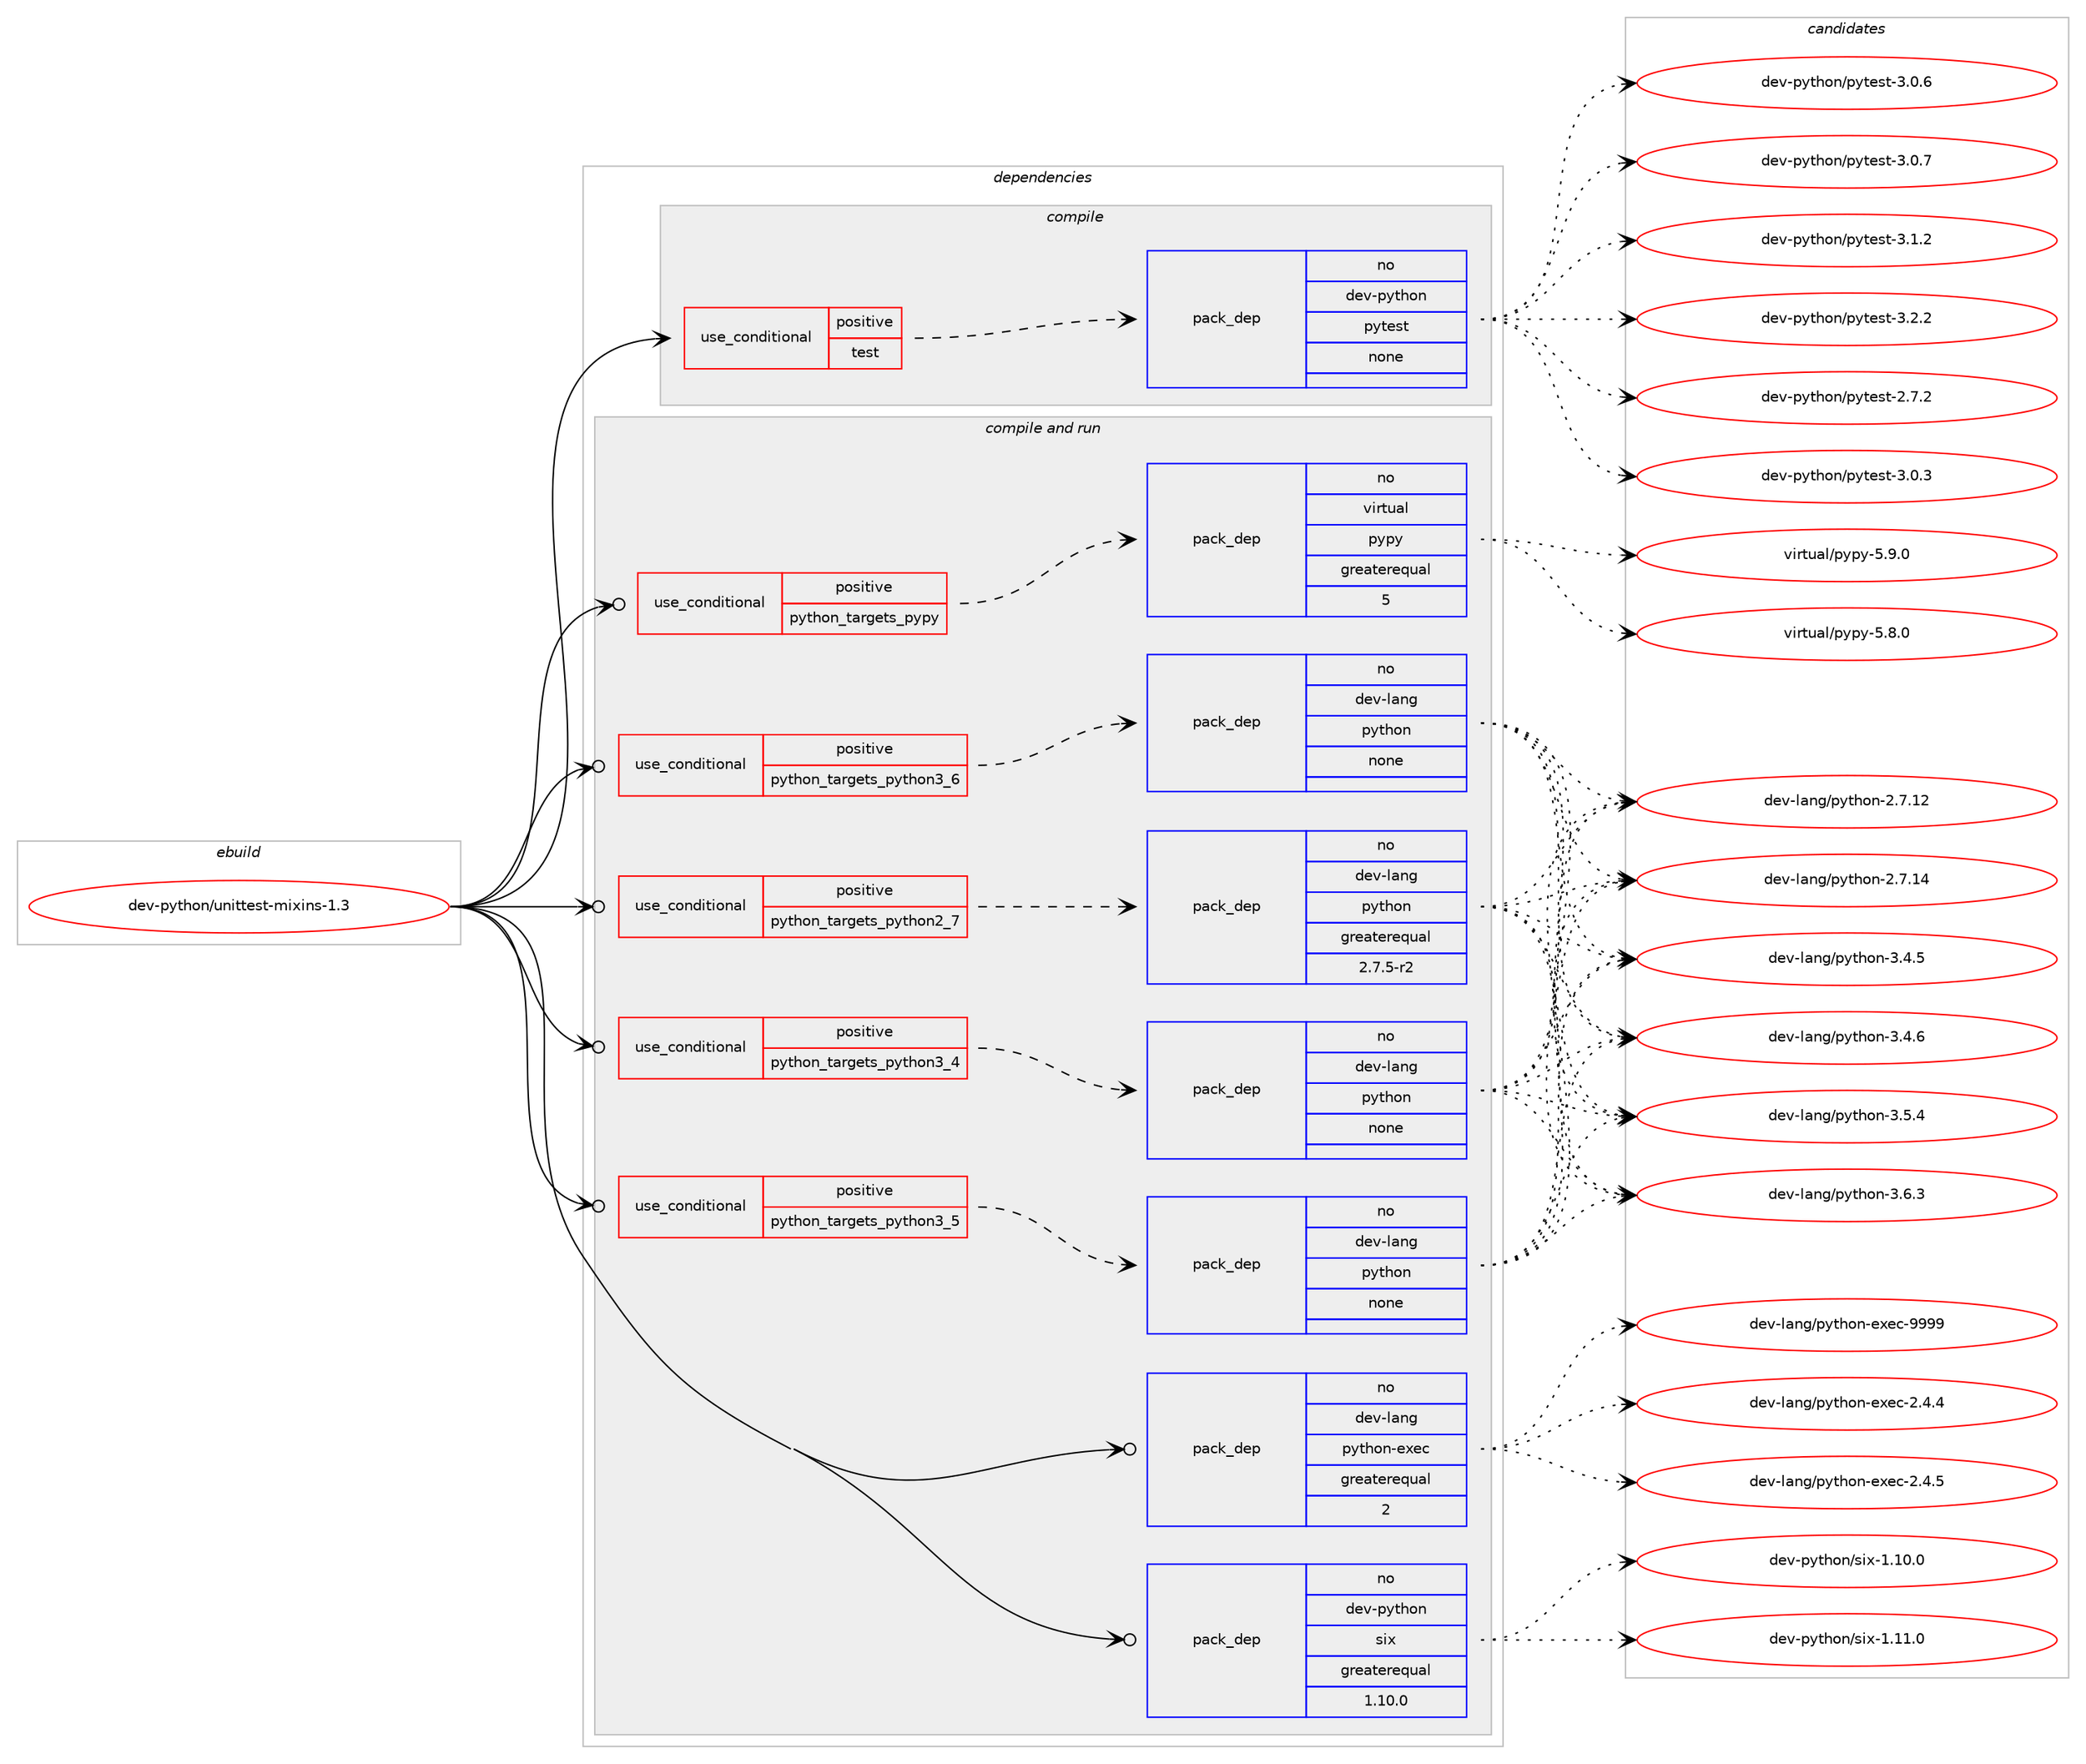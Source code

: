 digraph prolog {

# *************
# Graph options
# *************

newrank=true;
concentrate=true;
compound=true;
graph [rankdir=LR,fontname=Helvetica,fontsize=10,ranksep=1.5];#, ranksep=2.5, nodesep=0.2];
edge  [arrowhead=vee];
node  [fontname=Helvetica,fontsize=10];

# **********
# The ebuild
# **********

subgraph cluster_leftcol {
color=gray;
rank=same;
label=<<i>ebuild</i>>;
id [label="dev-python/unittest-mixins-1.3", color=red, width=4, href="../dev-python/unittest-mixins-1.3.svg"];
}

# ****************
# The dependencies
# ****************

subgraph cluster_midcol {
color=gray;
label=<<i>dependencies</i>>;
subgraph cluster_compile {
fillcolor="#eeeeee";
style=filled;
label=<<i>compile</i>>;
subgraph cond43272 {
dependency192291 [label=<<TABLE BORDER="0" CELLBORDER="1" CELLSPACING="0" CELLPADDING="4"><TR><TD ROWSPAN="3" CELLPADDING="10">use_conditional</TD></TR><TR><TD>positive</TD></TR><TR><TD>test</TD></TR></TABLE>>, shape=none, color=red];
subgraph pack145058 {
dependency192292 [label=<<TABLE BORDER="0" CELLBORDER="1" CELLSPACING="0" CELLPADDING="4" WIDTH="220"><TR><TD ROWSPAN="6" CELLPADDING="30">pack_dep</TD></TR><TR><TD WIDTH="110">no</TD></TR><TR><TD>dev-python</TD></TR><TR><TD>pytest</TD></TR><TR><TD>none</TD></TR><TR><TD></TD></TR></TABLE>>, shape=none, color=blue];
}
dependency192291:e -> dependency192292:w [weight=20,style="dashed",arrowhead="vee"];
}
id:e -> dependency192291:w [weight=20,style="solid",arrowhead="vee"];
}
subgraph cluster_compileandrun {
fillcolor="#eeeeee";
style=filled;
label=<<i>compile and run</i>>;
subgraph cond43273 {
dependency192293 [label=<<TABLE BORDER="0" CELLBORDER="1" CELLSPACING="0" CELLPADDING="4"><TR><TD ROWSPAN="3" CELLPADDING="10">use_conditional</TD></TR><TR><TD>positive</TD></TR><TR><TD>python_targets_pypy</TD></TR></TABLE>>, shape=none, color=red];
subgraph pack145059 {
dependency192294 [label=<<TABLE BORDER="0" CELLBORDER="1" CELLSPACING="0" CELLPADDING="4" WIDTH="220"><TR><TD ROWSPAN="6" CELLPADDING="30">pack_dep</TD></TR><TR><TD WIDTH="110">no</TD></TR><TR><TD>virtual</TD></TR><TR><TD>pypy</TD></TR><TR><TD>greaterequal</TD></TR><TR><TD>5</TD></TR></TABLE>>, shape=none, color=blue];
}
dependency192293:e -> dependency192294:w [weight=20,style="dashed",arrowhead="vee"];
}
id:e -> dependency192293:w [weight=20,style="solid",arrowhead="odotvee"];
subgraph cond43274 {
dependency192295 [label=<<TABLE BORDER="0" CELLBORDER="1" CELLSPACING="0" CELLPADDING="4"><TR><TD ROWSPAN="3" CELLPADDING="10">use_conditional</TD></TR><TR><TD>positive</TD></TR><TR><TD>python_targets_python2_7</TD></TR></TABLE>>, shape=none, color=red];
subgraph pack145060 {
dependency192296 [label=<<TABLE BORDER="0" CELLBORDER="1" CELLSPACING="0" CELLPADDING="4" WIDTH="220"><TR><TD ROWSPAN="6" CELLPADDING="30">pack_dep</TD></TR><TR><TD WIDTH="110">no</TD></TR><TR><TD>dev-lang</TD></TR><TR><TD>python</TD></TR><TR><TD>greaterequal</TD></TR><TR><TD>2.7.5-r2</TD></TR></TABLE>>, shape=none, color=blue];
}
dependency192295:e -> dependency192296:w [weight=20,style="dashed",arrowhead="vee"];
}
id:e -> dependency192295:w [weight=20,style="solid",arrowhead="odotvee"];
subgraph cond43275 {
dependency192297 [label=<<TABLE BORDER="0" CELLBORDER="1" CELLSPACING="0" CELLPADDING="4"><TR><TD ROWSPAN="3" CELLPADDING="10">use_conditional</TD></TR><TR><TD>positive</TD></TR><TR><TD>python_targets_python3_4</TD></TR></TABLE>>, shape=none, color=red];
subgraph pack145061 {
dependency192298 [label=<<TABLE BORDER="0" CELLBORDER="1" CELLSPACING="0" CELLPADDING="4" WIDTH="220"><TR><TD ROWSPAN="6" CELLPADDING="30">pack_dep</TD></TR><TR><TD WIDTH="110">no</TD></TR><TR><TD>dev-lang</TD></TR><TR><TD>python</TD></TR><TR><TD>none</TD></TR><TR><TD></TD></TR></TABLE>>, shape=none, color=blue];
}
dependency192297:e -> dependency192298:w [weight=20,style="dashed",arrowhead="vee"];
}
id:e -> dependency192297:w [weight=20,style="solid",arrowhead="odotvee"];
subgraph cond43276 {
dependency192299 [label=<<TABLE BORDER="0" CELLBORDER="1" CELLSPACING="0" CELLPADDING="4"><TR><TD ROWSPAN="3" CELLPADDING="10">use_conditional</TD></TR><TR><TD>positive</TD></TR><TR><TD>python_targets_python3_5</TD></TR></TABLE>>, shape=none, color=red];
subgraph pack145062 {
dependency192300 [label=<<TABLE BORDER="0" CELLBORDER="1" CELLSPACING="0" CELLPADDING="4" WIDTH="220"><TR><TD ROWSPAN="6" CELLPADDING="30">pack_dep</TD></TR><TR><TD WIDTH="110">no</TD></TR><TR><TD>dev-lang</TD></TR><TR><TD>python</TD></TR><TR><TD>none</TD></TR><TR><TD></TD></TR></TABLE>>, shape=none, color=blue];
}
dependency192299:e -> dependency192300:w [weight=20,style="dashed",arrowhead="vee"];
}
id:e -> dependency192299:w [weight=20,style="solid",arrowhead="odotvee"];
subgraph cond43277 {
dependency192301 [label=<<TABLE BORDER="0" CELLBORDER="1" CELLSPACING="0" CELLPADDING="4"><TR><TD ROWSPAN="3" CELLPADDING="10">use_conditional</TD></TR><TR><TD>positive</TD></TR><TR><TD>python_targets_python3_6</TD></TR></TABLE>>, shape=none, color=red];
subgraph pack145063 {
dependency192302 [label=<<TABLE BORDER="0" CELLBORDER="1" CELLSPACING="0" CELLPADDING="4" WIDTH="220"><TR><TD ROWSPAN="6" CELLPADDING="30">pack_dep</TD></TR><TR><TD WIDTH="110">no</TD></TR><TR><TD>dev-lang</TD></TR><TR><TD>python</TD></TR><TR><TD>none</TD></TR><TR><TD></TD></TR></TABLE>>, shape=none, color=blue];
}
dependency192301:e -> dependency192302:w [weight=20,style="dashed",arrowhead="vee"];
}
id:e -> dependency192301:w [weight=20,style="solid",arrowhead="odotvee"];
subgraph pack145064 {
dependency192303 [label=<<TABLE BORDER="0" CELLBORDER="1" CELLSPACING="0" CELLPADDING="4" WIDTH="220"><TR><TD ROWSPAN="6" CELLPADDING="30">pack_dep</TD></TR><TR><TD WIDTH="110">no</TD></TR><TR><TD>dev-lang</TD></TR><TR><TD>python-exec</TD></TR><TR><TD>greaterequal</TD></TR><TR><TD>2</TD></TR></TABLE>>, shape=none, color=blue];
}
id:e -> dependency192303:w [weight=20,style="solid",arrowhead="odotvee"];
subgraph pack145065 {
dependency192304 [label=<<TABLE BORDER="0" CELLBORDER="1" CELLSPACING="0" CELLPADDING="4" WIDTH="220"><TR><TD ROWSPAN="6" CELLPADDING="30">pack_dep</TD></TR><TR><TD WIDTH="110">no</TD></TR><TR><TD>dev-python</TD></TR><TR><TD>six</TD></TR><TR><TD>greaterequal</TD></TR><TR><TD>1.10.0</TD></TR></TABLE>>, shape=none, color=blue];
}
id:e -> dependency192304:w [weight=20,style="solid",arrowhead="odotvee"];
}
subgraph cluster_run {
fillcolor="#eeeeee";
style=filled;
label=<<i>run</i>>;
}
}

# **************
# The candidates
# **************

subgraph cluster_choices {
rank=same;
color=gray;
label=<<i>candidates</i>>;

subgraph choice145058 {
color=black;
nodesep=1;
choice1001011184511212111610411111047112121116101115116455046554650 [label="dev-python/pytest-2.7.2", color=red, width=4,href="../dev-python/pytest-2.7.2.svg"];
choice1001011184511212111610411111047112121116101115116455146484651 [label="dev-python/pytest-3.0.3", color=red, width=4,href="../dev-python/pytest-3.0.3.svg"];
choice1001011184511212111610411111047112121116101115116455146484654 [label="dev-python/pytest-3.0.6", color=red, width=4,href="../dev-python/pytest-3.0.6.svg"];
choice1001011184511212111610411111047112121116101115116455146484655 [label="dev-python/pytest-3.0.7", color=red, width=4,href="../dev-python/pytest-3.0.7.svg"];
choice1001011184511212111610411111047112121116101115116455146494650 [label="dev-python/pytest-3.1.2", color=red, width=4,href="../dev-python/pytest-3.1.2.svg"];
choice1001011184511212111610411111047112121116101115116455146504650 [label="dev-python/pytest-3.2.2", color=red, width=4,href="../dev-python/pytest-3.2.2.svg"];
dependency192292:e -> choice1001011184511212111610411111047112121116101115116455046554650:w [style=dotted,weight="100"];
dependency192292:e -> choice1001011184511212111610411111047112121116101115116455146484651:w [style=dotted,weight="100"];
dependency192292:e -> choice1001011184511212111610411111047112121116101115116455146484654:w [style=dotted,weight="100"];
dependency192292:e -> choice1001011184511212111610411111047112121116101115116455146484655:w [style=dotted,weight="100"];
dependency192292:e -> choice1001011184511212111610411111047112121116101115116455146494650:w [style=dotted,weight="100"];
dependency192292:e -> choice1001011184511212111610411111047112121116101115116455146504650:w [style=dotted,weight="100"];
}
subgraph choice145059 {
color=black;
nodesep=1;
choice1181051141161179710847112121112121455346564648 [label="virtual/pypy-5.8.0", color=red, width=4,href="../virtual/pypy-5.8.0.svg"];
choice1181051141161179710847112121112121455346574648 [label="virtual/pypy-5.9.0", color=red, width=4,href="../virtual/pypy-5.9.0.svg"];
dependency192294:e -> choice1181051141161179710847112121112121455346564648:w [style=dotted,weight="100"];
dependency192294:e -> choice1181051141161179710847112121112121455346574648:w [style=dotted,weight="100"];
}
subgraph choice145060 {
color=black;
nodesep=1;
choice10010111845108971101034711212111610411111045504655464950 [label="dev-lang/python-2.7.12", color=red, width=4,href="../dev-lang/python-2.7.12.svg"];
choice10010111845108971101034711212111610411111045504655464952 [label="dev-lang/python-2.7.14", color=red, width=4,href="../dev-lang/python-2.7.14.svg"];
choice100101118451089711010347112121116104111110455146524653 [label="dev-lang/python-3.4.5", color=red, width=4,href="../dev-lang/python-3.4.5.svg"];
choice100101118451089711010347112121116104111110455146524654 [label="dev-lang/python-3.4.6", color=red, width=4,href="../dev-lang/python-3.4.6.svg"];
choice100101118451089711010347112121116104111110455146534652 [label="dev-lang/python-3.5.4", color=red, width=4,href="../dev-lang/python-3.5.4.svg"];
choice100101118451089711010347112121116104111110455146544651 [label="dev-lang/python-3.6.3", color=red, width=4,href="../dev-lang/python-3.6.3.svg"];
dependency192296:e -> choice10010111845108971101034711212111610411111045504655464950:w [style=dotted,weight="100"];
dependency192296:e -> choice10010111845108971101034711212111610411111045504655464952:w [style=dotted,weight="100"];
dependency192296:e -> choice100101118451089711010347112121116104111110455146524653:w [style=dotted,weight="100"];
dependency192296:e -> choice100101118451089711010347112121116104111110455146524654:w [style=dotted,weight="100"];
dependency192296:e -> choice100101118451089711010347112121116104111110455146534652:w [style=dotted,weight="100"];
dependency192296:e -> choice100101118451089711010347112121116104111110455146544651:w [style=dotted,weight="100"];
}
subgraph choice145061 {
color=black;
nodesep=1;
choice10010111845108971101034711212111610411111045504655464950 [label="dev-lang/python-2.7.12", color=red, width=4,href="../dev-lang/python-2.7.12.svg"];
choice10010111845108971101034711212111610411111045504655464952 [label="dev-lang/python-2.7.14", color=red, width=4,href="../dev-lang/python-2.7.14.svg"];
choice100101118451089711010347112121116104111110455146524653 [label="dev-lang/python-3.4.5", color=red, width=4,href="../dev-lang/python-3.4.5.svg"];
choice100101118451089711010347112121116104111110455146524654 [label="dev-lang/python-3.4.6", color=red, width=4,href="../dev-lang/python-3.4.6.svg"];
choice100101118451089711010347112121116104111110455146534652 [label="dev-lang/python-3.5.4", color=red, width=4,href="../dev-lang/python-3.5.4.svg"];
choice100101118451089711010347112121116104111110455146544651 [label="dev-lang/python-3.6.3", color=red, width=4,href="../dev-lang/python-3.6.3.svg"];
dependency192298:e -> choice10010111845108971101034711212111610411111045504655464950:w [style=dotted,weight="100"];
dependency192298:e -> choice10010111845108971101034711212111610411111045504655464952:w [style=dotted,weight="100"];
dependency192298:e -> choice100101118451089711010347112121116104111110455146524653:w [style=dotted,weight="100"];
dependency192298:e -> choice100101118451089711010347112121116104111110455146524654:w [style=dotted,weight="100"];
dependency192298:e -> choice100101118451089711010347112121116104111110455146534652:w [style=dotted,weight="100"];
dependency192298:e -> choice100101118451089711010347112121116104111110455146544651:w [style=dotted,weight="100"];
}
subgraph choice145062 {
color=black;
nodesep=1;
choice10010111845108971101034711212111610411111045504655464950 [label="dev-lang/python-2.7.12", color=red, width=4,href="../dev-lang/python-2.7.12.svg"];
choice10010111845108971101034711212111610411111045504655464952 [label="dev-lang/python-2.7.14", color=red, width=4,href="../dev-lang/python-2.7.14.svg"];
choice100101118451089711010347112121116104111110455146524653 [label="dev-lang/python-3.4.5", color=red, width=4,href="../dev-lang/python-3.4.5.svg"];
choice100101118451089711010347112121116104111110455146524654 [label="dev-lang/python-3.4.6", color=red, width=4,href="../dev-lang/python-3.4.6.svg"];
choice100101118451089711010347112121116104111110455146534652 [label="dev-lang/python-3.5.4", color=red, width=4,href="../dev-lang/python-3.5.4.svg"];
choice100101118451089711010347112121116104111110455146544651 [label="dev-lang/python-3.6.3", color=red, width=4,href="../dev-lang/python-3.6.3.svg"];
dependency192300:e -> choice10010111845108971101034711212111610411111045504655464950:w [style=dotted,weight="100"];
dependency192300:e -> choice10010111845108971101034711212111610411111045504655464952:w [style=dotted,weight="100"];
dependency192300:e -> choice100101118451089711010347112121116104111110455146524653:w [style=dotted,weight="100"];
dependency192300:e -> choice100101118451089711010347112121116104111110455146524654:w [style=dotted,weight="100"];
dependency192300:e -> choice100101118451089711010347112121116104111110455146534652:w [style=dotted,weight="100"];
dependency192300:e -> choice100101118451089711010347112121116104111110455146544651:w [style=dotted,weight="100"];
}
subgraph choice145063 {
color=black;
nodesep=1;
choice10010111845108971101034711212111610411111045504655464950 [label="dev-lang/python-2.7.12", color=red, width=4,href="../dev-lang/python-2.7.12.svg"];
choice10010111845108971101034711212111610411111045504655464952 [label="dev-lang/python-2.7.14", color=red, width=4,href="../dev-lang/python-2.7.14.svg"];
choice100101118451089711010347112121116104111110455146524653 [label="dev-lang/python-3.4.5", color=red, width=4,href="../dev-lang/python-3.4.5.svg"];
choice100101118451089711010347112121116104111110455146524654 [label="dev-lang/python-3.4.6", color=red, width=4,href="../dev-lang/python-3.4.6.svg"];
choice100101118451089711010347112121116104111110455146534652 [label="dev-lang/python-3.5.4", color=red, width=4,href="../dev-lang/python-3.5.4.svg"];
choice100101118451089711010347112121116104111110455146544651 [label="dev-lang/python-3.6.3", color=red, width=4,href="../dev-lang/python-3.6.3.svg"];
dependency192302:e -> choice10010111845108971101034711212111610411111045504655464950:w [style=dotted,weight="100"];
dependency192302:e -> choice10010111845108971101034711212111610411111045504655464952:w [style=dotted,weight="100"];
dependency192302:e -> choice100101118451089711010347112121116104111110455146524653:w [style=dotted,weight="100"];
dependency192302:e -> choice100101118451089711010347112121116104111110455146524654:w [style=dotted,weight="100"];
dependency192302:e -> choice100101118451089711010347112121116104111110455146534652:w [style=dotted,weight="100"];
dependency192302:e -> choice100101118451089711010347112121116104111110455146544651:w [style=dotted,weight="100"];
}
subgraph choice145064 {
color=black;
nodesep=1;
choice1001011184510897110103471121211161041111104510112010199455046524652 [label="dev-lang/python-exec-2.4.4", color=red, width=4,href="../dev-lang/python-exec-2.4.4.svg"];
choice1001011184510897110103471121211161041111104510112010199455046524653 [label="dev-lang/python-exec-2.4.5", color=red, width=4,href="../dev-lang/python-exec-2.4.5.svg"];
choice10010111845108971101034711212111610411111045101120101994557575757 [label="dev-lang/python-exec-9999", color=red, width=4,href="../dev-lang/python-exec-9999.svg"];
dependency192303:e -> choice1001011184510897110103471121211161041111104510112010199455046524652:w [style=dotted,weight="100"];
dependency192303:e -> choice1001011184510897110103471121211161041111104510112010199455046524653:w [style=dotted,weight="100"];
dependency192303:e -> choice10010111845108971101034711212111610411111045101120101994557575757:w [style=dotted,weight="100"];
}
subgraph choice145065 {
color=black;
nodesep=1;
choice100101118451121211161041111104711510512045494649484648 [label="dev-python/six-1.10.0", color=red, width=4,href="../dev-python/six-1.10.0.svg"];
choice100101118451121211161041111104711510512045494649494648 [label="dev-python/six-1.11.0", color=red, width=4,href="../dev-python/six-1.11.0.svg"];
dependency192304:e -> choice100101118451121211161041111104711510512045494649484648:w [style=dotted,weight="100"];
dependency192304:e -> choice100101118451121211161041111104711510512045494649494648:w [style=dotted,weight="100"];
}
}

}
